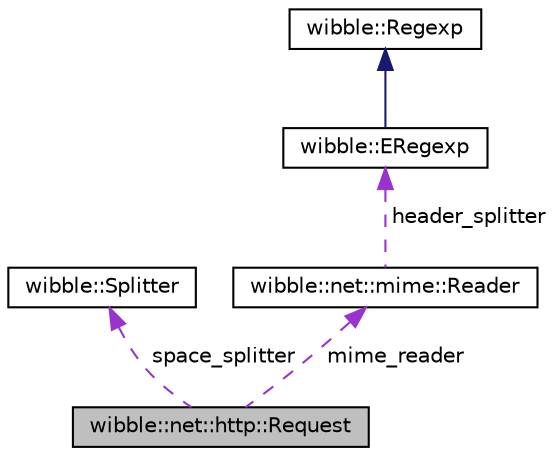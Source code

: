 digraph G
{
  edge [fontname="Helvetica",fontsize="10",labelfontname="Helvetica",labelfontsize="10"];
  node [fontname="Helvetica",fontsize="10",shape=record];
  Node1 [label="wibble::net::http::Request",height=0.2,width=0.4,color="black", fillcolor="grey75", style="filled" fontcolor="black"];
  Node2 -> Node1 [dir="back",color="darkorchid3",fontsize="10",style="dashed",label=" space_splitter" ,fontname="Helvetica"];
  Node2 [label="wibble::Splitter",height=0.2,width=0.4,color="black", fillcolor="white", style="filled",URL="$classwibble_1_1Splitter.html",tooltip="Split a string using a regular expression to match the token separators."];
  Node3 -> Node1 [dir="back",color="darkorchid3",fontsize="10",style="dashed",label=" mime_reader" ,fontname="Helvetica"];
  Node3 [label="wibble::net::mime::Reader",height=0.2,width=0.4,color="black", fillcolor="white", style="filled",URL="$structwibble_1_1net_1_1mime_1_1Reader.html"];
  Node4 -> Node3 [dir="back",color="darkorchid3",fontsize="10",style="dashed",label=" header_splitter" ,fontname="Helvetica"];
  Node4 [label="wibble::ERegexp",height=0.2,width=0.4,color="black", fillcolor="white", style="filled",URL="$classwibble_1_1ERegexp.html"];
  Node5 -> Node4 [dir="back",color="midnightblue",fontsize="10",style="solid",fontname="Helvetica"];
  Node5 [label="wibble::Regexp",height=0.2,width=0.4,color="black", fillcolor="white", style="filled",URL="$classwibble_1_1Regexp.html"];
}
